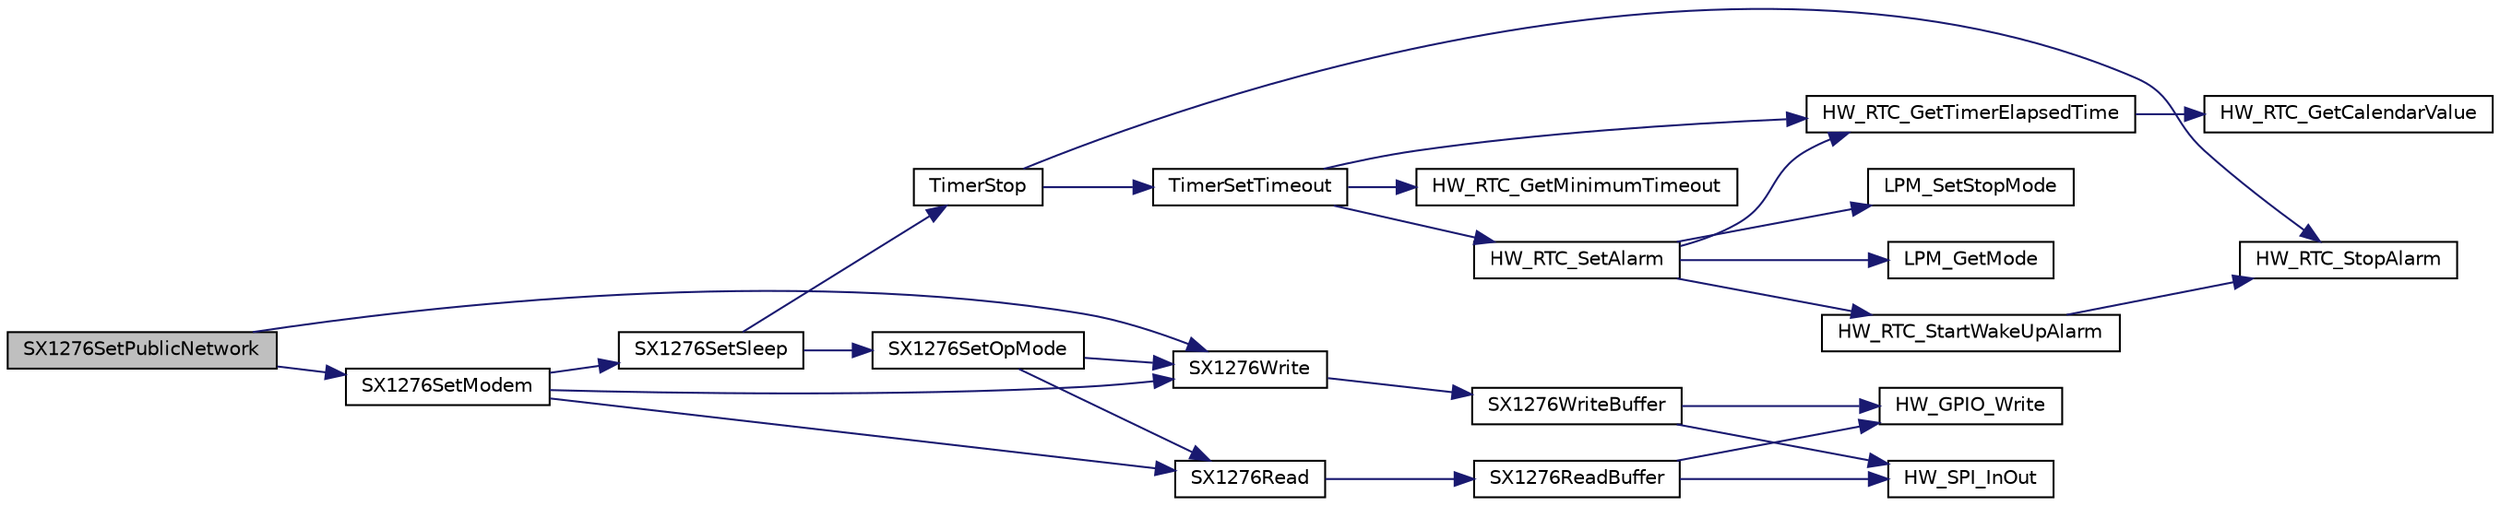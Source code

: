 digraph "SX1276SetPublicNetwork"
{
  edge [fontname="Helvetica",fontsize="10",labelfontname="Helvetica",labelfontsize="10"];
  node [fontname="Helvetica",fontsize="10",shape=record];
  rankdir="LR";
  Node436 [label="SX1276SetPublicNetwork",height=0.2,width=0.4,color="black", fillcolor="grey75", style="filled", fontcolor="black"];
  Node436 -> Node437 [color="midnightblue",fontsize="10",style="solid",fontname="Helvetica"];
  Node437 [label="SX1276SetModem",height=0.2,width=0.4,color="black", fillcolor="white", style="filled",URL="$sx1276_8c.html#a8325968bbefefab02537762dd274aa8b",tooltip="Configures the radio with the given modem "];
  Node437 -> Node438 [color="midnightblue",fontsize="10",style="solid",fontname="Helvetica"];
  Node438 [label="SX1276Read",height=0.2,width=0.4,color="black", fillcolor="white", style="filled",URL="$sx1276_8c.html#a1c0054da62dacb13d6286a7cfe01d863",tooltip="Reads the radio register at the specified address "];
  Node438 -> Node439 [color="midnightblue",fontsize="10",style="solid",fontname="Helvetica"];
  Node439 [label="SX1276ReadBuffer",height=0.2,width=0.4,color="black", fillcolor="white", style="filled",URL="$sx1276_8c.html#a9b3df4400813ac6aed7b77f400436ad0",tooltip="Reads multiple radio registers starting at address "];
  Node439 -> Node440 [color="midnightblue",fontsize="10",style="solid",fontname="Helvetica"];
  Node440 [label="HW_GPIO_Write",height=0.2,width=0.4,color="black", fillcolor="white", style="filled",URL="$group___lory_s_d_k___g_p_i_o___functions.html#ga64b37e6d4da7e8f148c92f898aed98de",tooltip="Writes the given value to the GPIO output "];
  Node439 -> Node441 [color="midnightblue",fontsize="10",style="solid",fontname="Helvetica"];
  Node441 [label="HW_SPI_InOut",height=0.2,width=0.4,color="black", fillcolor="white", style="filled",URL="$hw__spi_8h.html#ae0d3f21fb84de59193e82bd1943d5563",tooltip="Sends outData and receives inData "];
  Node437 -> Node442 [color="midnightblue",fontsize="10",style="solid",fontname="Helvetica"];
  Node442 [label="SX1276SetSleep",height=0.2,width=0.4,color="black", fillcolor="white", style="filled",URL="$sx1276_8c.html#a32a7b8c477b2f400f96a3255e1ab7620",tooltip="Sets the radio in sleep mode "];
  Node442 -> Node443 [color="midnightblue",fontsize="10",style="solid",fontname="Helvetica"];
  Node443 [label="TimerStop",height=0.2,width=0.4,color="black", fillcolor="white", style="filled",URL="$time_server_8c.html#a8ae899c4e8a9abf49d825d6959aa6bcb",tooltip="Stops and removes the timer object from the list of timer events "];
  Node443 -> Node444 [color="midnightblue",fontsize="10",style="solid",fontname="Helvetica"];
  Node444 [label="TimerSetTimeout",height=0.2,width=0.4,color="black", fillcolor="white", style="filled",URL="$time_server_8c.html#af90925c5246bd6bbc2863d08d4cca3a9",tooltip="Sets a timeout with the duration \"timestamp\" "];
  Node444 -> Node445 [color="midnightblue",fontsize="10",style="solid",fontname="Helvetica"];
  Node445 [label="HW_RTC_GetMinimumTimeout",height=0.2,width=0.4,color="black", fillcolor="white", style="filled",URL="$group___lory_s_d_k___r_t_c___functions.html#ga254f9e5c17daff978fef15be01021c51",tooltip="Return the minimum timeout the RTC is able to handle "];
  Node444 -> Node446 [color="midnightblue",fontsize="10",style="solid",fontname="Helvetica"];
  Node446 [label="HW_RTC_GetTimerElapsedTime",height=0.2,width=0.4,color="black", fillcolor="white", style="filled",URL="$group___lory_s_d_k___r_t_c___functions.html#ga7961116aa831950b62a413ecbbcfb02a",tooltip="Get the RTC timer elapsed time since the last Reference was set "];
  Node446 -> Node447 [color="midnightblue",fontsize="10",style="solid",fontname="Helvetica"];
  Node447 [label="HW_RTC_GetCalendarValue",height=0.2,width=0.4,color="black", fillcolor="white", style="filled",URL="$group___lory_s_d_k___r_t_c___functions.html#gaf81b8dc866a5c7b125355b55e3953387",tooltip="get current time from calendar in ticks "];
  Node444 -> Node448 [color="midnightblue",fontsize="10",style="solid",fontname="Helvetica"];
  Node448 [label="HW_RTC_SetAlarm",height=0.2,width=0.4,color="black", fillcolor="white", style="filled",URL="$group___lory_s_d_k___r_t_c___functions.html#ga09cec56d54c13de658fafdd003390771",tooltip="Set the alarm "];
  Node448 -> Node446 [color="midnightblue",fontsize="10",style="solid",fontname="Helvetica"];
  Node448 -> Node449 [color="midnightblue",fontsize="10",style="solid",fontname="Helvetica"];
  Node449 [label="LPM_SetStopMode",height=0.2,width=0.4,color="black", fillcolor="white", style="filled",URL="$low__power__manager_8c.html#ac8a0ff787d7d417b9e1f0697a1d5fd6d",tooltip="This API notifies the low power manager if the specified user allows the Off mode or not..."];
  Node448 -> Node450 [color="midnightblue",fontsize="10",style="solid",fontname="Helvetica"];
  Node450 [label="LPM_GetMode",height=0.2,width=0.4,color="black", fillcolor="white", style="filled",URL="$low__power__manager_8c.html#ae9107e412181f10977b724c346cebd45",tooltip="This API returns the Low Power Mode selected that will be applied when the system will enter low powe..."];
  Node448 -> Node451 [color="midnightblue",fontsize="10",style="solid",fontname="Helvetica"];
  Node451 [label="HW_RTC_StartWakeUpAlarm",height=0.2,width=0.4,color="black", fillcolor="white", style="filled",URL="$group___lory_s_d_k___r_t_c___functions.html#ga60703fcfc4abd73a2efc980e8bb6ad27",tooltip="start wake up alarm "];
  Node451 -> Node452 [color="midnightblue",fontsize="10",style="solid",fontname="Helvetica"];
  Node452 [label="HW_RTC_StopAlarm",height=0.2,width=0.4,color="black", fillcolor="white", style="filled",URL="$group___lory_s_d_k___r_t_c___functions.html#ga227be06e4dc1332d46ff12519db183b5",tooltip="Stop the Alarm "];
  Node443 -> Node452 [color="midnightblue",fontsize="10",style="solid",fontname="Helvetica"];
  Node442 -> Node453 [color="midnightblue",fontsize="10",style="solid",fontname="Helvetica"];
  Node453 [label="SX1276SetOpMode",height=0.2,width=0.4,color="black", fillcolor="white", style="filled",URL="$sx1276_8c.html#aaaac2e0d7b5bd63fabf38a235d27a452",tooltip="Sets the SX1276 operating mode "];
  Node453 -> Node454 [color="midnightblue",fontsize="10",style="solid",fontname="Helvetica"];
  Node454 [label="SX1276Write",height=0.2,width=0.4,color="black", fillcolor="white", style="filled",URL="$sx1276_8c.html#a15374c2bed5d3ff2d6b95fdf177b645e",tooltip="Writes the radio register at the specified address "];
  Node454 -> Node455 [color="midnightblue",fontsize="10",style="solid",fontname="Helvetica"];
  Node455 [label="SX1276WriteBuffer",height=0.2,width=0.4,color="black", fillcolor="white", style="filled",URL="$sx1276_8c.html#aba51c12ba7f6d704cdeed69201507983",tooltip="Writes multiple radio registers starting at address "];
  Node455 -> Node440 [color="midnightblue",fontsize="10",style="solid",fontname="Helvetica"];
  Node455 -> Node441 [color="midnightblue",fontsize="10",style="solid",fontname="Helvetica"];
  Node453 -> Node438 [color="midnightblue",fontsize="10",style="solid",fontname="Helvetica"];
  Node437 -> Node454 [color="midnightblue",fontsize="10",style="solid",fontname="Helvetica"];
  Node436 -> Node454 [color="midnightblue",fontsize="10",style="solid",fontname="Helvetica"];
}
